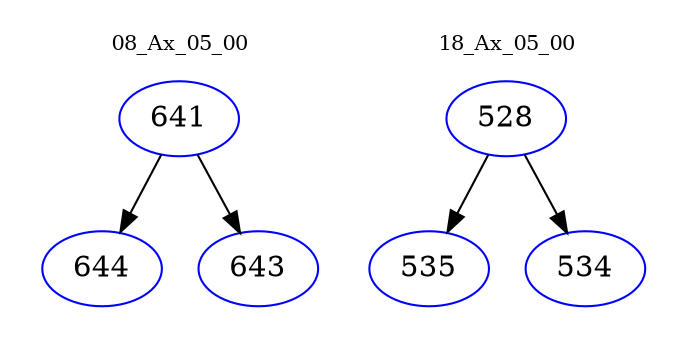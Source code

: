 digraph{
subgraph cluster_0 {
color = white
label = "08_Ax_05_00";
fontsize=10;
T0_641 [label="641", color="blue"]
T0_641 -> T0_644 [color="black"]
T0_644 [label="644", color="blue"]
T0_641 -> T0_643 [color="black"]
T0_643 [label="643", color="blue"]
}
subgraph cluster_1 {
color = white
label = "18_Ax_05_00";
fontsize=10;
T1_528 [label="528", color="blue"]
T1_528 -> T1_535 [color="black"]
T1_535 [label="535", color="blue"]
T1_528 -> T1_534 [color="black"]
T1_534 [label="534", color="blue"]
}
}
